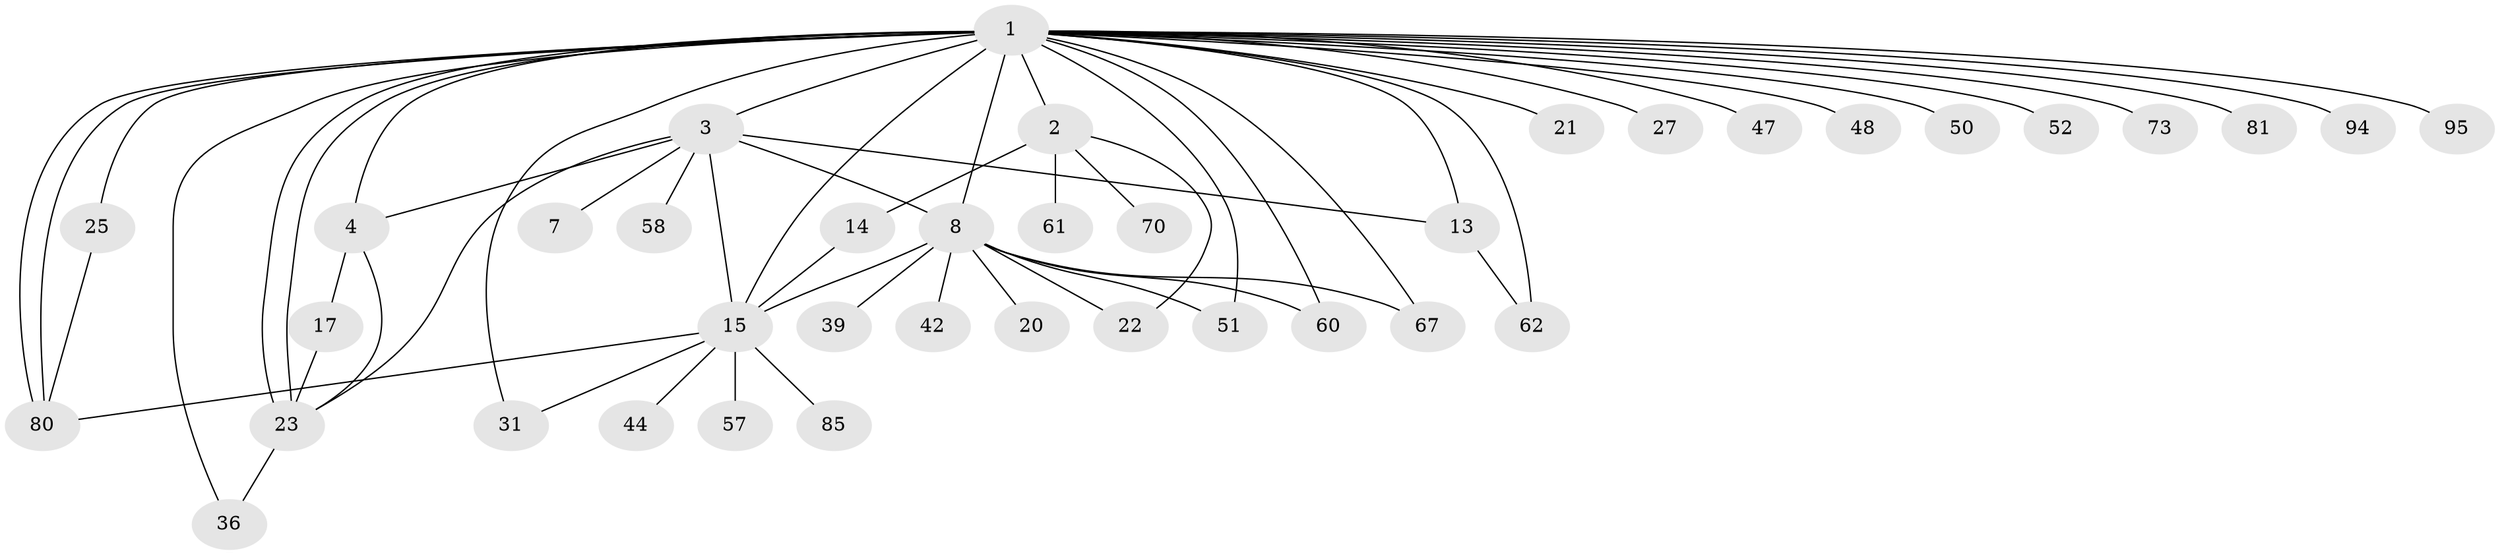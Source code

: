 // original degree distribution, {36: 0.01020408163265306, 5: 0.061224489795918366, 7: 0.02040816326530612, 2: 0.1836734693877551, 12: 0.01020408163265306, 1: 0.5, 3: 0.11224489795918367, 6: 0.05102040816326531, 4: 0.04081632653061224, 8: 0.01020408163265306}
// Generated by graph-tools (version 1.1) at 2025/18/03/04/25 18:18:04]
// undirected, 39 vertices, 58 edges
graph export_dot {
graph [start="1"]
  node [color=gray90,style=filled];
  1 [super="+35"];
  2;
  3 [super="+19+11+10+5"];
  4 [super="+6"];
  7;
  8 [super="+28+9"];
  13 [super="+24+55"];
  14 [super="+82+65"];
  15 [super="+54+56+45+72+18"];
  17 [super="+41"];
  20;
  21;
  22 [super="+30"];
  23 [super="+64+29+34"];
  25 [super="+26+43+37"];
  27;
  31 [super="+84"];
  36;
  39;
  42 [super="+53"];
  44;
  47;
  48;
  50;
  51;
  52;
  57;
  58;
  60 [super="+74"];
  61;
  62 [super="+79"];
  67 [super="+91"];
  70;
  73;
  80 [super="+98"];
  81 [super="+86"];
  85 [super="+89"];
  94;
  95;
  1 -- 2;
  1 -- 3 [weight=4];
  1 -- 8 [weight=2];
  1 -- 13;
  1 -- 21;
  1 -- 23;
  1 -- 23;
  1 -- 25;
  1 -- 27;
  1 -- 31;
  1 -- 36;
  1 -- 47;
  1 -- 48;
  1 -- 50;
  1 -- 51;
  1 -- 52;
  1 -- 60;
  1 -- 62;
  1 -- 67;
  1 -- 73;
  1 -- 80;
  1 -- 80;
  1 -- 81;
  1 -- 94;
  1 -- 95;
  1 -- 15 [weight=2];
  1 -- 4;
  2 -- 14;
  2 -- 22;
  2 -- 61;
  2 -- 70;
  3 -- 4 [weight=3];
  3 -- 8 [weight=2];
  3 -- 23;
  3 -- 58;
  3 -- 7;
  3 -- 13;
  3 -- 15 [weight=2];
  4 -- 17;
  4 -- 23;
  8 -- 67;
  8 -- 39;
  8 -- 15 [weight=2];
  8 -- 42;
  8 -- 51;
  8 -- 20;
  8 -- 22;
  8 -- 60;
  13 -- 62;
  14 -- 15;
  15 -- 80;
  15 -- 57;
  15 -- 31;
  15 -- 85;
  15 -- 44;
  17 -- 23;
  23 -- 36;
  25 -- 80;
}
